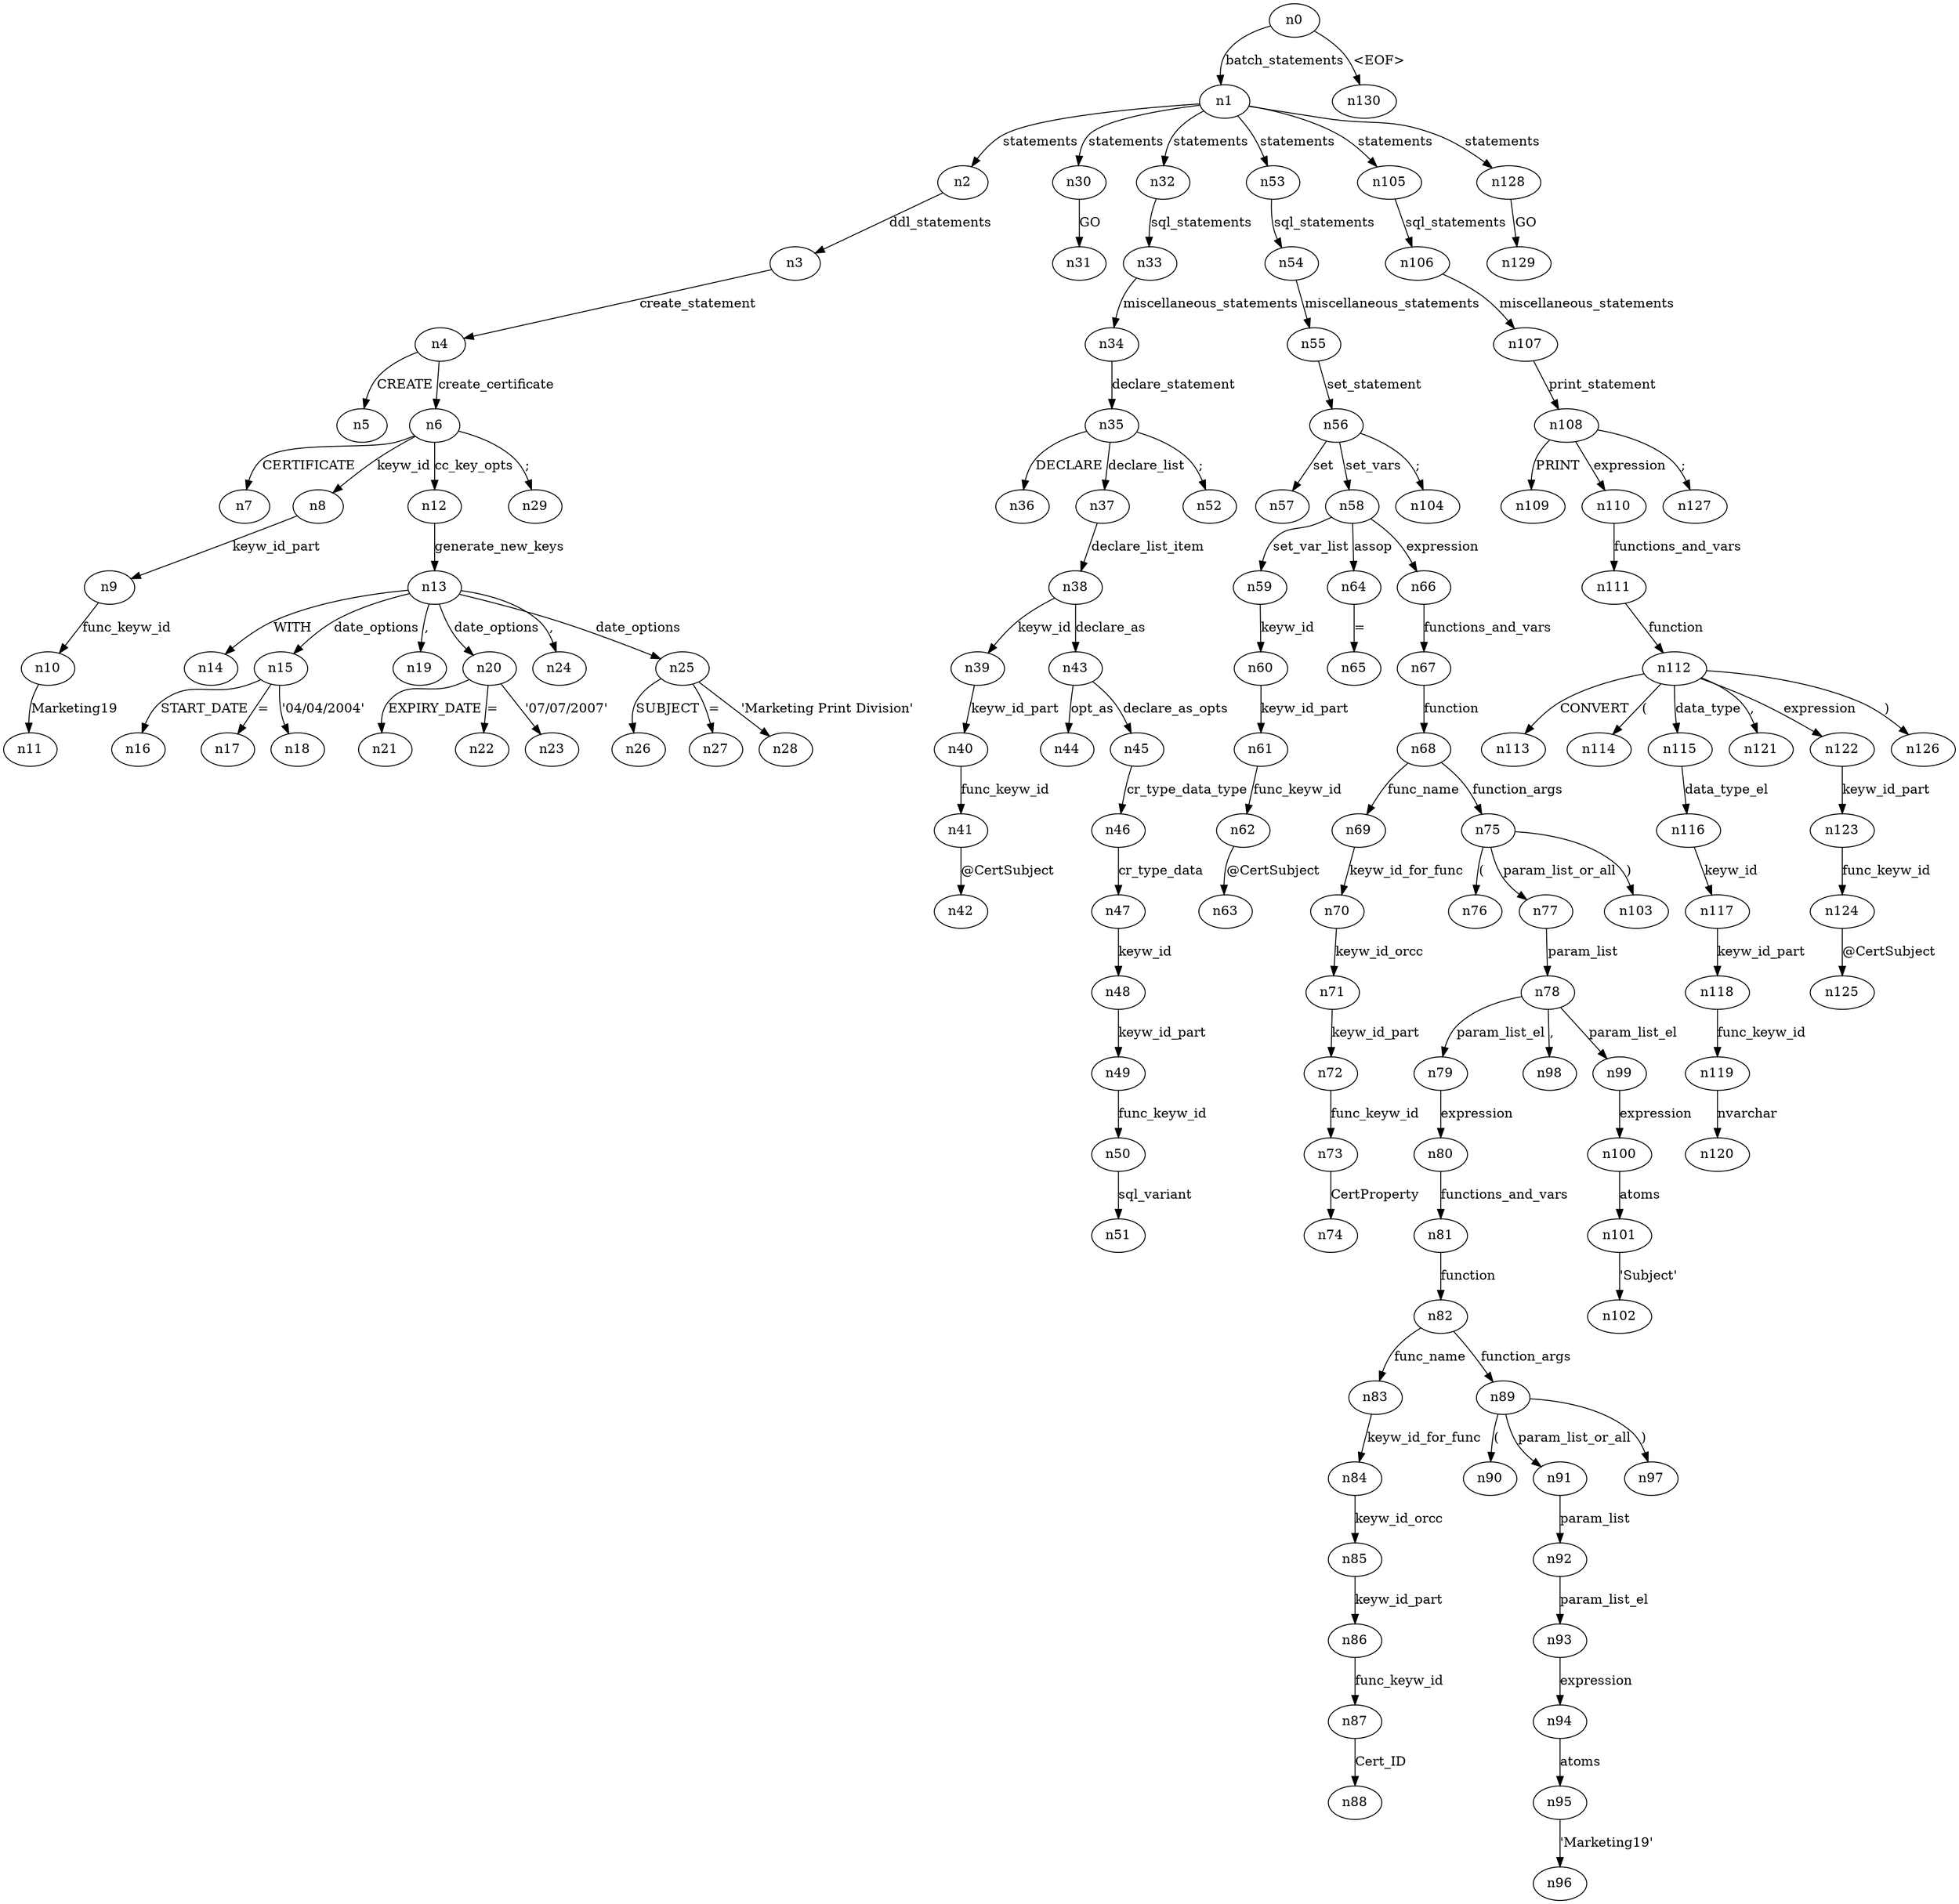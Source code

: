 digraph ParseTree {
  n0 -> n1 [label="batch_statements"];
  n1 -> n2 [label="statements"];
  n2 -> n3 [label="ddl_statements"];
  n3 -> n4 [label="create_statement"];
  n4 -> n5 [label="CREATE"];
  n4 -> n6 [label="create_certificate"];
  n6 -> n7 [label="CERTIFICATE"];
  n6 -> n8 [label="keyw_id"];
  n8 -> n9 [label="keyw_id_part"];
  n9 -> n10 [label="func_keyw_id"];
  n10 -> n11 [label="Marketing19"];
  n6 -> n12 [label="cc_key_opts"];
  n12 -> n13 [label="generate_new_keys"];
  n13 -> n14 [label="WITH"];
  n13 -> n15 [label="date_options"];
  n15 -> n16 [label="START_DATE"];
  n15 -> n17 [label="="];
  n15 -> n18 [label="'04/04/2004'"];
  n13 -> n19 [label=","];
  n13 -> n20 [label="date_options"];
  n20 -> n21 [label="EXPIRY_DATE"];
  n20 -> n22 [label="="];
  n20 -> n23 [label="'07/07/2007'"];
  n13 -> n24 [label=","];
  n13 -> n25 [label="date_options"];
  n25 -> n26 [label="SUBJECT"];
  n25 -> n27 [label="="];
  n25 -> n28 [label="'Marketing Print Division'"];
  n6 -> n29 [label=";"];
  n1 -> n30 [label="statements"];
  n30 -> n31 [label="GO"];
  n1 -> n32 [label="statements"];
  n32 -> n33 [label="sql_statements"];
  n33 -> n34 [label="miscellaneous_statements"];
  n34 -> n35 [label="declare_statement"];
  n35 -> n36 [label="DECLARE"];
  n35 -> n37 [label="declare_list"];
  n37 -> n38 [label="declare_list_item"];
  n38 -> n39 [label="keyw_id"];
  n39 -> n40 [label="keyw_id_part"];
  n40 -> n41 [label="func_keyw_id"];
  n41 -> n42 [label="@CertSubject"];
  n38 -> n43 [label="declare_as"];
  n43 -> n44 [label="opt_as"];
  n43 -> n45 [label="declare_as_opts"];
  n45 -> n46 [label="cr_type_data_type"];
  n46 -> n47 [label="cr_type_data"];
  n47 -> n48 [label="keyw_id"];
  n48 -> n49 [label="keyw_id_part"];
  n49 -> n50 [label="func_keyw_id"];
  n50 -> n51 [label="sql_variant"];
  n35 -> n52 [label=";"];
  n1 -> n53 [label="statements"];
  n53 -> n54 [label="sql_statements"];
  n54 -> n55 [label="miscellaneous_statements"];
  n55 -> n56 [label="set_statement"];
  n56 -> n57 [label="set"];
  n56 -> n58 [label="set_vars"];
  n58 -> n59 [label="set_var_list"];
  n59 -> n60 [label="keyw_id"];
  n60 -> n61 [label="keyw_id_part"];
  n61 -> n62 [label="func_keyw_id"];
  n62 -> n63 [label="@CertSubject"];
  n58 -> n64 [label="assop"];
  n64 -> n65 [label="="];
  n58 -> n66 [label="expression"];
  n66 -> n67 [label="functions_and_vars"];
  n67 -> n68 [label="function"];
  n68 -> n69 [label="func_name"];
  n69 -> n70 [label="keyw_id_for_func"];
  n70 -> n71 [label="keyw_id_orcc"];
  n71 -> n72 [label="keyw_id_part"];
  n72 -> n73 [label="func_keyw_id"];
  n73 -> n74 [label="CertProperty"];
  n68 -> n75 [label="function_args"];
  n75 -> n76 [label="("];
  n75 -> n77 [label="param_list_or_all"];
  n77 -> n78 [label="param_list"];
  n78 -> n79 [label="param_list_el"];
  n79 -> n80 [label="expression"];
  n80 -> n81 [label="functions_and_vars"];
  n81 -> n82 [label="function"];
  n82 -> n83 [label="func_name"];
  n83 -> n84 [label="keyw_id_for_func"];
  n84 -> n85 [label="keyw_id_orcc"];
  n85 -> n86 [label="keyw_id_part"];
  n86 -> n87 [label="func_keyw_id"];
  n87 -> n88 [label="Cert_ID"];
  n82 -> n89 [label="function_args"];
  n89 -> n90 [label="("];
  n89 -> n91 [label="param_list_or_all"];
  n91 -> n92 [label="param_list"];
  n92 -> n93 [label="param_list_el"];
  n93 -> n94 [label="expression"];
  n94 -> n95 [label="atoms"];
  n95 -> n96 [label="'Marketing19'"];
  n89 -> n97 [label=")"];
  n78 -> n98 [label=","];
  n78 -> n99 [label="param_list_el"];
  n99 -> n100 [label="expression"];
  n100 -> n101 [label="atoms"];
  n101 -> n102 [label="'Subject'"];
  n75 -> n103 [label=")"];
  n56 -> n104 [label=";"];
  n1 -> n105 [label="statements"];
  n105 -> n106 [label="sql_statements"];
  n106 -> n107 [label="miscellaneous_statements"];
  n107 -> n108 [label="print_statement"];
  n108 -> n109 [label="PRINT"];
  n108 -> n110 [label="expression"];
  n110 -> n111 [label="functions_and_vars"];
  n111 -> n112 [label="function"];
  n112 -> n113 [label="CONVERT"];
  n112 -> n114 [label="("];
  n112 -> n115 [label="data_type"];
  n115 -> n116 [label="data_type_el"];
  n116 -> n117 [label="keyw_id"];
  n117 -> n118 [label="keyw_id_part"];
  n118 -> n119 [label="func_keyw_id"];
  n119 -> n120 [label="nvarchar"];
  n112 -> n121 [label=","];
  n112 -> n122 [label="expression"];
  n122 -> n123 [label="keyw_id_part"];
  n123 -> n124 [label="func_keyw_id"];
  n124 -> n125 [label="@CertSubject"];
  n112 -> n126 [label=")"];
  n108 -> n127 [label=";"];
  n1 -> n128 [label="statements"];
  n128 -> n129 [label="GO"];
  n0 -> n130 [label="<EOF>"];
}